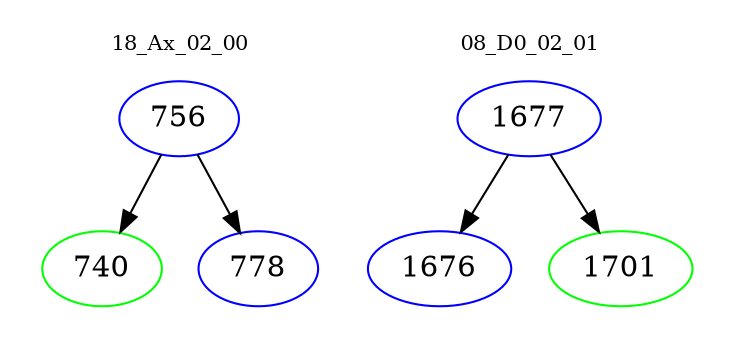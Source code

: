 digraph{
subgraph cluster_0 {
color = white
label = "18_Ax_02_00";
fontsize=10;
T0_756 [label="756", color="blue"]
T0_756 -> T0_740 [color="black"]
T0_740 [label="740", color="green"]
T0_756 -> T0_778 [color="black"]
T0_778 [label="778", color="blue"]
}
subgraph cluster_1 {
color = white
label = "08_D0_02_01";
fontsize=10;
T1_1677 [label="1677", color="blue"]
T1_1677 -> T1_1676 [color="black"]
T1_1676 [label="1676", color="blue"]
T1_1677 -> T1_1701 [color="black"]
T1_1701 [label="1701", color="green"]
}
}
